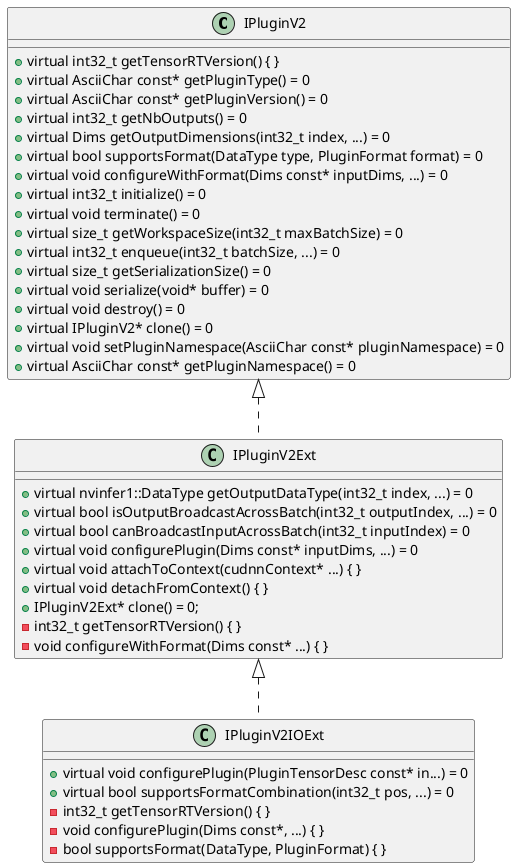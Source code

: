 @startuml

IPluginV2 <|.. IPluginV2Ext
IPluginV2Ext <|.. IPluginV2IOExt

class IPluginV2{
  + virtual int32_t getTensorRTVersion() { }
  + virtual AsciiChar const* getPluginType() = 0
  + virtual AsciiChar const* getPluginVersion() = 0
  + virtual int32_t getNbOutputs() = 0
  + virtual Dims getOutputDimensions(int32_t index, ...) = 0
  + virtual bool supportsFormat(DataType type, PluginFormat format) = 0
  + virtual void configureWithFormat(Dims const* inputDims, ...) = 0
  + virtual int32_t initialize() = 0
  + virtual void terminate() = 0
  + virtual size_t getWorkspaceSize(int32_t maxBatchSize) = 0
  + virtual int32_t enqueue(int32_t batchSize, ...) = 0 
  + virtual size_t getSerializationSize() = 0
  + virtual void serialize(void* buffer) = 0
  + virtual void destroy() = 0
  + virtual IPluginV2* clone() = 0
  + virtual void setPluginNamespace(AsciiChar const* pluginNamespace) = 0
  + virtual AsciiChar const* getPluginNamespace() = 0
}

class IPluginV2Ext{
  + virtual nvinfer1::DataType getOutputDataType(int32_t index, ...) = 0
  + virtual bool isOutputBroadcastAcrossBatch(int32_t outputIndex, ...) = 0
  + virtual bool canBroadcastInputAcrossBatch(int32_t inputIndex) = 0
  + virtual void configurePlugin(Dims const* inputDims, ...) = 0
  + virtual void attachToContext(cudnnContext* ...) { }
  + virtual void detachFromContext() { }
  + IPluginV2Ext* clone() = 0;
  - int32_t getTensorRTVersion() { }
  - void configureWithFormat(Dims const* ...) { }
}

class IPluginV2IOExt{
  + virtual void configurePlugin(PluginTensorDesc const* in...) = 0
  + virtual bool supportsFormatCombination(int32_t pos, ...) = 0
  - int32_t getTensorRTVersion() { }
  - void configurePlugin(Dims const*, ...) { }
  - bool supportsFormat(DataType, PluginFormat) { }
}

@enduml